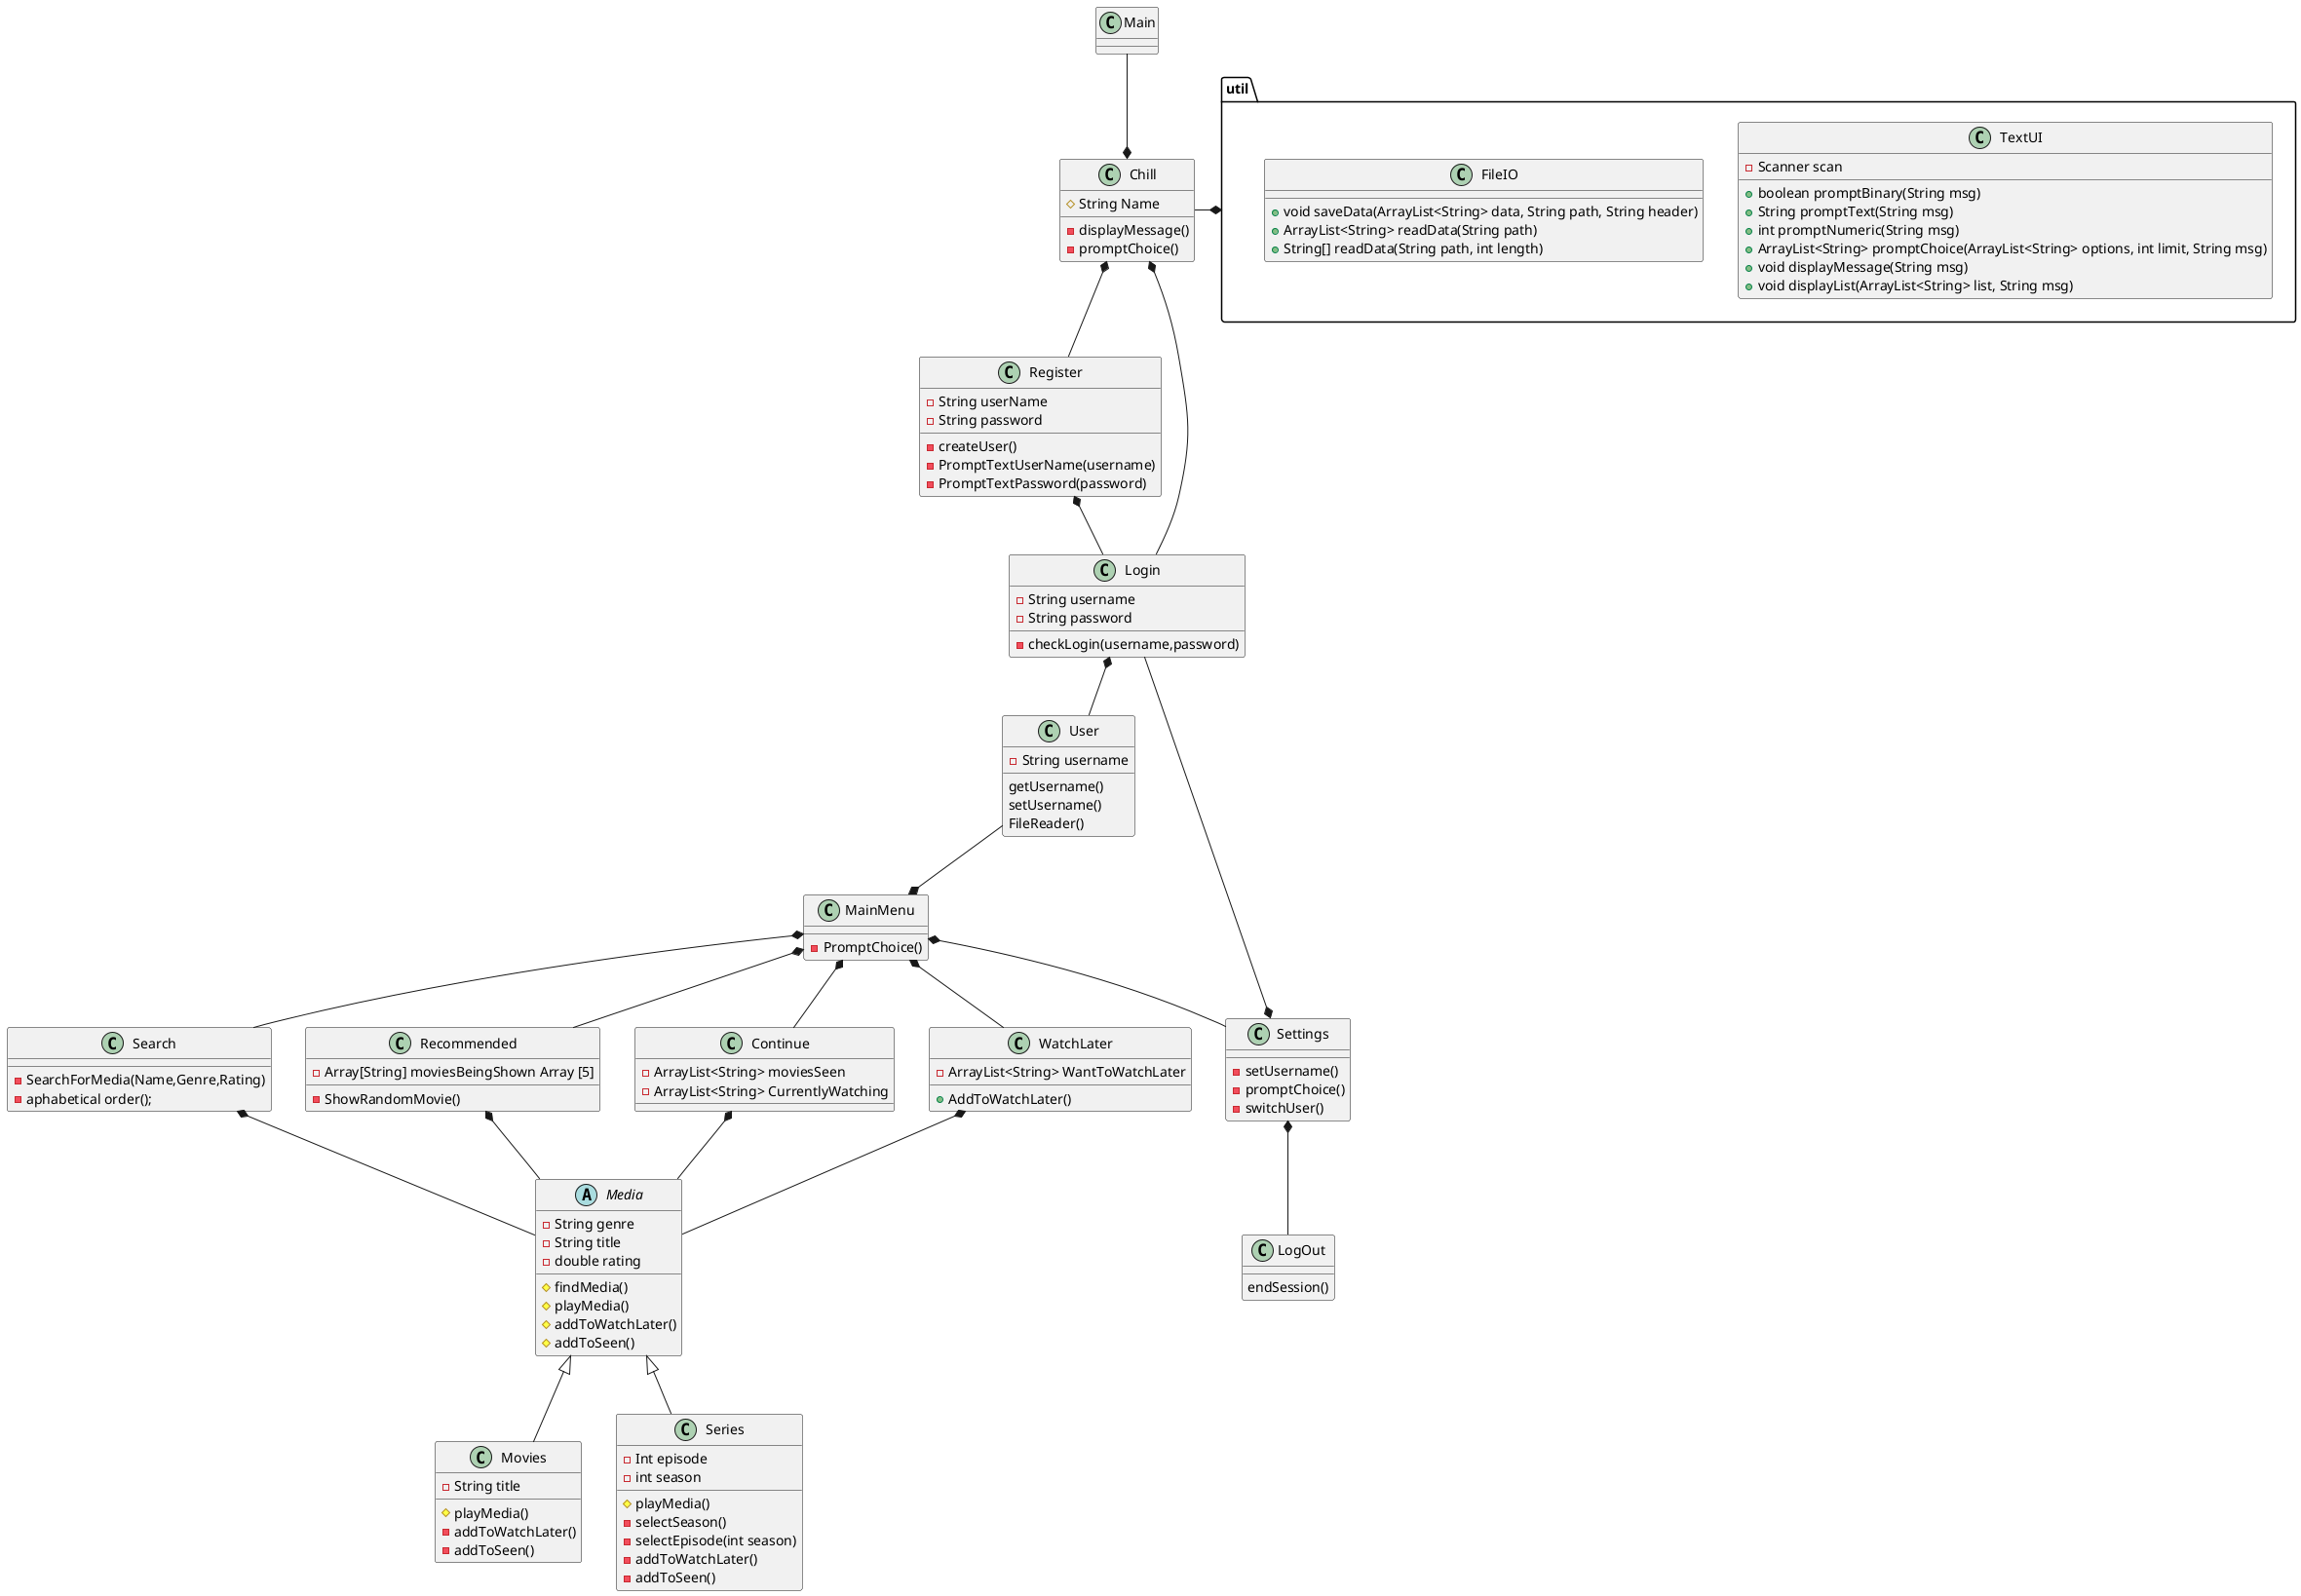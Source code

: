 @startuml
'https://plantuml.com/class-diagram

class Main
class Register
class Login
class MainMenu
class Search
class Recommended
class Continue
abstract class  Media
class WatchLater
class Movies
class Series
class LogOut
class Settings
class User
Login*-- User
Chill *-- Register
Chill *-- Login
Register *-- Login

MainMenu *-- Search
MainMenu *-- Recommended
MainMenu *-- WatchLater
MainMenu *-- Continue
Search *-- Media
Recommended *-- Media
WatchLater  *-- Media
Continue *-- Media
Media <|-- Movies
Media <|--Series
MainMenu *-- Settings
Settings *-- LogOut
Settings *-- Login
Main --* Chill
class Chill{
#String Name

}
abstract class Media{
-String genre
-String title
-double rating
#findMedia()
#playMedia()
#addToWatchLater()
#addToSeen()
}
class Series{
-Int episode
-int season
#playMedia()
-selectSeason()
-selectEpisode(int season)
-addToWatchLater()
-addToSeen()
}
class Movies{
- String title
# playMedia()
- addToWatchLater()
- addToSeen()
}

class User{
- String username
getUsername()
setUsername()
FileReader()

}
class MainMenu {
-PromptChoice()
}
class Search{
-SearchForMedia(Name,Genre,Rating)
-aphabetical order();
}
class Recommended {
- Array[String] moviesBeingShown Array [5]
-ShowRandomMovie()
}
class Register{
-String userName
-String password

-createUser()
-PromptTextUserName(username)
-PromptTextPassword(password)
}
class Continue{
-ArrayList<String> moviesSeen
-ArrayList<String> CurrentlyWatching

}
class WatchLater{
-ArrayList<String> WantToWatchLater
+AddToWatchLater()
}

class LogOut{
endSession()
}
class Chill{
-displayMessage()
-promptChoice()
}





class Login{
-String username
-String password
-checkLogin(username,password)

}

class Settings{
-setUsername()
-promptChoice()
-switchUser()
}


package "util"{
class TextUI{
- Scanner scan
+ boolean promptBinary(String msg)
+ String promptText(String msg)
+ int promptNumeric(String msg)
+ ArrayList<String> promptChoice(ArrayList<String> options, int limit, String msg)
+ void displayMessage(String msg)
+ void displayList(ArrayList<String> list, String msg)
}
class FileIO{
+ void saveData(ArrayList<String> data, String path, String header)
+ ArrayList<String> readData(String path)
+ String[] readData(String path, int length)
}
}
Chill -right-* "util"
User -down-* MainMenu

@enduml